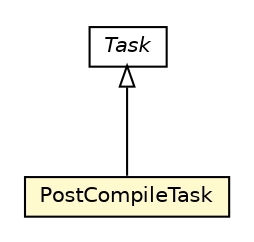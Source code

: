 #!/usr/local/bin/dot
#
# Class diagram 
# Generated by UMLGraph version 5.1 (http://www.umlgraph.org/)
#

digraph G {
	edge [fontname="Helvetica",fontsize=10,labelfontname="Helvetica",labelfontsize=10];
	node [fontname="Helvetica",fontsize=10,shape=plaintext];
	nodesep=0.25;
	ranksep=0.5;
	// pt.ist.fenixframework.pstm.antTasks.PostCompileTask
	c21521 [label=<<table title="pt.ist.fenixframework.pstm.antTasks.PostCompileTask" border="0" cellborder="1" cellspacing="0" cellpadding="2" port="p" bgcolor="lemonChiffon" href="./PostCompileTask.html">
		<tr><td><table border="0" cellspacing="0" cellpadding="1">
<tr><td align="center" balign="center"> PostCompileTask </td></tr>
		</table></td></tr>
		</table>>, fontname="Helvetica", fontcolor="black", fontsize=10.0];
	//pt.ist.fenixframework.pstm.antTasks.PostCompileTask extends org.apache.tools.ant.Task
	c21542:p -> c21521:p [dir=back,arrowtail=empty];
	// org.apache.tools.ant.Task
	c21542 [label=<<table title="org.apache.tools.ant.Task" border="0" cellborder="1" cellspacing="0" cellpadding="2" port="p" href="http://java.sun.com/j2se/1.4.2/docs/api/org/apache/tools/ant/Task.html">
		<tr><td><table border="0" cellspacing="0" cellpadding="1">
<tr><td align="center" balign="center"><font face="Helvetica-Oblique"> Task </font></td></tr>
		</table></td></tr>
		</table>>, fontname="Helvetica", fontcolor="black", fontsize=10.0];
}

